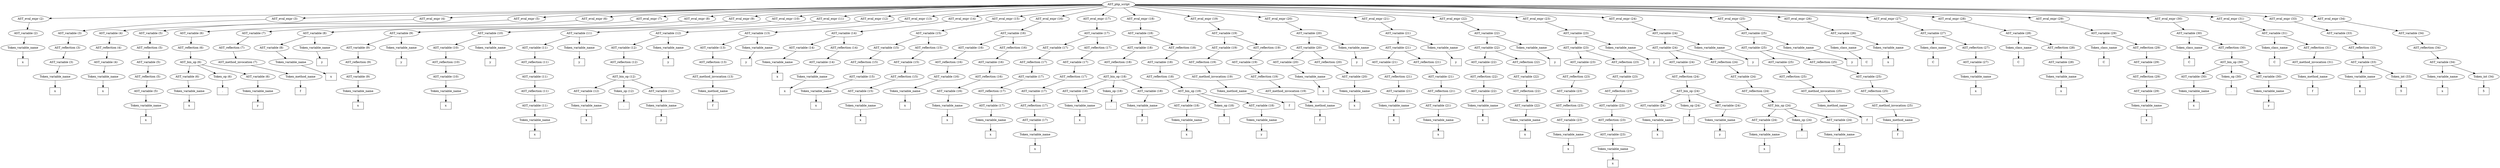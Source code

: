 /*
 * AST in dot format generated by phc -- the PHP compiler
 */

digraph AST {
node_0 [label="AST_php_script"];
node_1 [label="AST_eval_expr (2)"];
node_2 [label="AST_variable (2)"];
node_3 [label="Token_variable_name"];
node_4 [label="x", shape=box]
node_3 -> node_4;
node_2 -> node_3;
node_1 -> node_2;
node_5 [label="AST_eval_expr (3)"];
node_6 [label="AST_variable (3)"];
node_7 [label="AST_reflection (3)"];
node_8 [label="AST_variable (3)"];
node_9 [label="Token_variable_name"];
node_10 [label="x", shape=box]
node_9 -> node_10;
node_8 -> node_9;
node_7 -> node_8;
node_6 -> node_7;
node_5 -> node_6;
node_11 [label="AST_eval_expr (4)"];
node_12 [label="AST_variable (4)"];
node_13 [label="AST_reflection (4)"];
node_14 [label="AST_variable (4)"];
node_15 [label="Token_variable_name"];
node_16 [label="x", shape=box]
node_15 -> node_16;
node_14 -> node_15;
node_13 -> node_14;
node_12 -> node_13;
node_11 -> node_12;
node_17 [label="AST_eval_expr (5)"];
node_18 [label="AST_variable (5)"];
node_19 [label="AST_reflection (5)"];
node_20 [label="AST_variable (5)"];
node_21 [label="AST_reflection (5)"];
node_22 [label="AST_variable (5)"];
node_23 [label="Token_variable_name"];
node_24 [label="x", shape=box]
node_23 -> node_24;
node_22 -> node_23;
node_21 -> node_22;
node_20 -> node_21;
node_19 -> node_20;
node_18 -> node_19;
node_17 -> node_18;
node_25 [label="AST_eval_expr (6)"];
node_26 [label="AST_variable (6)"];
node_27 [label="AST_reflection (6)"];
node_28 [label="AST_bin_op (6)"];
node_29 [label="AST_variable (6)"];
node_30 [label="Token_variable_name"];
node_31 [label="x", shape=box]
node_30 -> node_31;
node_29 -> node_30;
node_32 [label="Token_op (6)"];
node_33 [label=".", shape=box]
node_32 -> node_33;
node_34 [label="AST_variable (6)"];
node_35 [label="Token_variable_name"];
node_36 [label="y", shape=box]
node_35 -> node_36;
node_34 -> node_35;
node_28 -> node_34;
node_28 -> node_32;
node_28 -> node_29;
node_27 -> node_28;
node_26 -> node_27;
node_25 -> node_26;
node_37 [label="AST_eval_expr (7)"];
node_38 [label="AST_variable (7)"];
node_39 [label="AST_reflection (7)"];
node_40 [label="AST_method_invocation (7)"];
node_41 [label="Token_method_name"];
node_42 [label="f", shape=box]
node_41 -> node_42;
node_40 -> node_41;
node_39 -> node_40;
node_38 -> node_39;
node_37 -> node_38;
node_43 [label="AST_eval_expr (8)"];
node_44 [label="AST_variable (8)"];
node_45 [label="AST_variable (8)"];
node_46 [label="Token_variable_name"];
node_47 [label="x", shape=box]
node_46 -> node_47;
node_45 -> node_46;
node_48 [label="Token_variable_name"];
node_49 [label="y", shape=box]
node_48 -> node_49;
node_44 -> node_48;
node_44 -> node_45;
node_43 -> node_44;
node_50 [label="AST_eval_expr (9)"];
node_51 [label="AST_variable (9)"];
node_52 [label="AST_variable (9)"];
node_53 [label="AST_reflection (9)"];
node_54 [label="AST_variable (9)"];
node_55 [label="Token_variable_name"];
node_56 [label="x", shape=box]
node_55 -> node_56;
node_54 -> node_55;
node_53 -> node_54;
node_52 -> node_53;
node_57 [label="Token_variable_name"];
node_58 [label="y", shape=box]
node_57 -> node_58;
node_51 -> node_57;
node_51 -> node_52;
node_50 -> node_51;
node_59 [label="AST_eval_expr (10)"];
node_60 [label="AST_variable (10)"];
node_61 [label="AST_variable (10)"];
node_62 [label="AST_reflection (10)"];
node_63 [label="AST_variable (10)"];
node_64 [label="Token_variable_name"];
node_65 [label="x", shape=box]
node_64 -> node_65;
node_63 -> node_64;
node_62 -> node_63;
node_61 -> node_62;
node_66 [label="Token_variable_name"];
node_67 [label="y", shape=box]
node_66 -> node_67;
node_60 -> node_66;
node_60 -> node_61;
node_59 -> node_60;
node_68 [label="AST_eval_expr (11)"];
node_69 [label="AST_variable (11)"];
node_70 [label="AST_variable (11)"];
node_71 [label="AST_reflection (11)"];
node_72 [label="AST_variable (11)"];
node_73 [label="AST_reflection (11)"];
node_74 [label="AST_variable (11)"];
node_75 [label="Token_variable_name"];
node_76 [label="x", shape=box]
node_75 -> node_76;
node_74 -> node_75;
node_73 -> node_74;
node_72 -> node_73;
node_71 -> node_72;
node_70 -> node_71;
node_77 [label="Token_variable_name"];
node_78 [label="y", shape=box]
node_77 -> node_78;
node_69 -> node_77;
node_69 -> node_70;
node_68 -> node_69;
node_79 [label="AST_eval_expr (12)"];
node_80 [label="AST_variable (12)"];
node_81 [label="AST_variable (12)"];
node_82 [label="AST_reflection (12)"];
node_83 [label="AST_bin_op (12)"];
node_84 [label="AST_variable (12)"];
node_85 [label="Token_variable_name"];
node_86 [label="x", shape=box]
node_85 -> node_86;
node_84 -> node_85;
node_87 [label="Token_op (12)"];
node_88 [label=".", shape=box]
node_87 -> node_88;
node_89 [label="AST_variable (12)"];
node_90 [label="Token_variable_name"];
node_91 [label="y", shape=box]
node_90 -> node_91;
node_89 -> node_90;
node_83 -> node_89;
node_83 -> node_87;
node_83 -> node_84;
node_82 -> node_83;
node_81 -> node_82;
node_92 [label="Token_variable_name"];
node_93 [label="y", shape=box]
node_92 -> node_93;
node_80 -> node_92;
node_80 -> node_81;
node_79 -> node_80;
node_94 [label="AST_eval_expr (13)"];
node_95 [label="AST_variable (13)"];
node_96 [label="AST_variable (13)"];
node_97 [label="AST_reflection (13)"];
node_98 [label="AST_method_invocation (13)"];
node_99 [label="Token_method_name"];
node_100 [label="f", shape=box]
node_99 -> node_100;
node_98 -> node_99;
node_97 -> node_98;
node_96 -> node_97;
node_101 [label="Token_variable_name"];
node_102 [label="y", shape=box]
node_101 -> node_102;
node_95 -> node_101;
node_95 -> node_96;
node_94 -> node_95;
node_103 [label="AST_eval_expr (14)"];
node_104 [label="AST_variable (14)"];
node_105 [label="AST_variable (14)"];
node_106 [label="Token_variable_name"];
node_107 [label="x", shape=box]
node_106 -> node_107;
node_105 -> node_106;
node_108 [label="AST_reflection (14)"];
node_109 [label="AST_variable (14)"];
node_110 [label="Token_variable_name"];
node_111 [label="x", shape=box]
node_110 -> node_111;
node_109 -> node_110;
node_108 -> node_109;
node_104 -> node_108;
node_104 -> node_105;
node_103 -> node_104;
node_112 [label="AST_eval_expr (15)"];
node_113 [label="AST_variable (15)"];
node_114 [label="AST_variable (15)"];
node_115 [label="AST_reflection (15)"];
node_116 [label="AST_variable (15)"];
node_117 [label="Token_variable_name"];
node_118 [label="x", shape=box]
node_117 -> node_118;
node_116 -> node_117;
node_115 -> node_116;
node_114 -> node_115;
node_119 [label="AST_reflection (15)"];
node_120 [label="AST_variable (15)"];
node_121 [label="AST_reflection (15)"];
node_122 [label="AST_variable (15)"];
node_123 [label="Token_variable_name"];
node_124 [label="x", shape=box]
node_123 -> node_124;
node_122 -> node_123;
node_121 -> node_122;
node_120 -> node_121;
node_119 -> node_120;
node_113 -> node_119;
node_113 -> node_114;
node_112 -> node_113;
node_125 [label="AST_eval_expr (16)"];
node_126 [label="AST_variable (16)"];
node_127 [label="AST_variable (16)"];
node_128 [label="AST_reflection (16)"];
node_129 [label="AST_variable (16)"];
node_130 [label="Token_variable_name"];
node_131 [label="x", shape=box]
node_130 -> node_131;
node_129 -> node_130;
node_128 -> node_129;
node_127 -> node_128;
node_132 [label="AST_reflection (16)"];
node_133 [label="AST_variable (16)"];
node_134 [label="AST_reflection (16)"];
node_135 [label="AST_variable (16)"];
node_136 [label="Token_variable_name"];
node_137 [label="x", shape=box]
node_136 -> node_137;
node_135 -> node_136;
node_134 -> node_135;
node_133 -> node_134;
node_132 -> node_133;
node_126 -> node_132;
node_126 -> node_127;
node_125 -> node_126;
node_138 [label="AST_eval_expr (17)"];
node_139 [label="AST_variable (17)"];
node_140 [label="AST_variable (17)"];
node_141 [label="AST_reflection (17)"];
node_142 [label="AST_variable (17)"];
node_143 [label="AST_reflection (17)"];
node_144 [label="AST_variable (17)"];
node_145 [label="Token_variable_name"];
node_146 [label="x", shape=box]
node_145 -> node_146;
node_144 -> node_145;
node_143 -> node_144;
node_142 -> node_143;
node_141 -> node_142;
node_140 -> node_141;
node_147 [label="AST_reflection (17)"];
node_148 [label="AST_variable (17)"];
node_149 [label="AST_reflection (17)"];
node_150 [label="AST_variable (17)"];
node_151 [label="AST_reflection (17)"];
node_152 [label="AST_variable (17)"];
node_153 [label="Token_variable_name"];
node_154 [label="x", shape=box]
node_153 -> node_154;
node_152 -> node_153;
node_151 -> node_152;
node_150 -> node_151;
node_149 -> node_150;
node_148 -> node_149;
node_147 -> node_148;
node_139 -> node_147;
node_139 -> node_140;
node_138 -> node_139;
node_155 [label="AST_eval_expr (18)"];
node_156 [label="AST_variable (18)"];
node_157 [label="AST_variable (18)"];
node_158 [label="AST_reflection (18)"];
node_159 [label="AST_bin_op (18)"];
node_160 [label="AST_variable (18)"];
node_161 [label="Token_variable_name"];
node_162 [label="x", shape=box]
node_161 -> node_162;
node_160 -> node_161;
node_163 [label="Token_op (18)"];
node_164 [label=".", shape=box]
node_163 -> node_164;
node_165 [label="AST_variable (18)"];
node_166 [label="Token_variable_name"];
node_167 [label="y", shape=box]
node_166 -> node_167;
node_165 -> node_166;
node_159 -> node_165;
node_159 -> node_163;
node_159 -> node_160;
node_158 -> node_159;
node_157 -> node_158;
node_168 [label="AST_reflection (18)"];
node_169 [label="AST_variable (18)"];
node_170 [label="AST_reflection (18)"];
node_171 [label="AST_bin_op (18)"];
node_172 [label="AST_variable (18)"];
node_173 [label="Token_variable_name"];
node_174 [label="x", shape=box]
node_173 -> node_174;
node_172 -> node_173;
node_175 [label="Token_op (18)"];
node_176 [label=".", shape=box]
node_175 -> node_176;
node_177 [label="AST_variable (18)"];
node_178 [label="Token_variable_name"];
node_179 [label="y", shape=box]
node_178 -> node_179;
node_177 -> node_178;
node_171 -> node_177;
node_171 -> node_175;
node_171 -> node_172;
node_170 -> node_171;
node_169 -> node_170;
node_168 -> node_169;
node_156 -> node_168;
node_156 -> node_157;
node_155 -> node_156;
node_180 [label="AST_eval_expr (19)"];
node_181 [label="AST_variable (19)"];
node_182 [label="AST_variable (19)"];
node_183 [label="AST_reflection (19)"];
node_184 [label="AST_method_invocation (19)"];
node_185 [label="Token_method_name"];
node_186 [label="f", shape=box]
node_185 -> node_186;
node_184 -> node_185;
node_183 -> node_184;
node_182 -> node_183;
node_187 [label="AST_reflection (19)"];
node_188 [label="AST_variable (19)"];
node_189 [label="AST_reflection (19)"];
node_190 [label="AST_method_invocation (19)"];
node_191 [label="Token_method_name"];
node_192 [label="f", shape=box]
node_191 -> node_192;
node_190 -> node_191;
node_189 -> node_190;
node_188 -> node_189;
node_187 -> node_188;
node_181 -> node_187;
node_181 -> node_182;
node_180 -> node_181;
node_193 [label="AST_eval_expr (20)"];
node_194 [label="AST_variable (20)"];
node_195 [label="AST_variable (20)"];
node_196 [label="AST_variable (20)"];
node_197 [label="Token_variable_name"];
node_198 [label="x", shape=box]
node_197 -> node_198;
node_196 -> node_197;
node_199 [label="AST_reflection (20)"];
node_200 [label="AST_variable (20)"];
node_201 [label="Token_variable_name"];
node_202 [label="x", shape=box]
node_201 -> node_202;
node_200 -> node_201;
node_199 -> node_200;
node_195 -> node_199;
node_195 -> node_196;
node_203 [label="Token_variable_name"];
node_204 [label="y", shape=box]
node_203 -> node_204;
node_194 -> node_203;
node_194 -> node_195;
node_193 -> node_194;
node_205 [label="AST_eval_expr (21)"];
node_206 [label="AST_variable (21)"];
node_207 [label="AST_variable (21)"];
node_208 [label="AST_variable (21)"];
node_209 [label="AST_reflection (21)"];
node_210 [label="AST_variable (21)"];
node_211 [label="Token_variable_name"];
node_212 [label="x", shape=box]
node_211 -> node_212;
node_210 -> node_211;
node_209 -> node_210;
node_208 -> node_209;
node_213 [label="AST_reflection (21)"];
node_214 [label="AST_variable (21)"];
node_215 [label="AST_reflection (21)"];
node_216 [label="AST_variable (21)"];
node_217 [label="Token_variable_name"];
node_218 [label="x", shape=box]
node_217 -> node_218;
node_216 -> node_217;
node_215 -> node_216;
node_214 -> node_215;
node_213 -> node_214;
node_207 -> node_213;
node_207 -> node_208;
node_219 [label="Token_variable_name"];
node_220 [label="y", shape=box]
node_219 -> node_220;
node_206 -> node_219;
node_206 -> node_207;
node_205 -> node_206;
node_221 [label="AST_eval_expr (22)"];
node_222 [label="AST_variable (22)"];
node_223 [label="AST_variable (22)"];
node_224 [label="AST_variable (22)"];
node_225 [label="AST_reflection (22)"];
node_226 [label="AST_variable (22)"];
node_227 [label="Token_variable_name"];
node_228 [label="x", shape=box]
node_227 -> node_228;
node_226 -> node_227;
node_225 -> node_226;
node_224 -> node_225;
node_229 [label="AST_reflection (22)"];
node_230 [label="AST_variable (22)"];
node_231 [label="AST_reflection (22)"];
node_232 [label="AST_variable (22)"];
node_233 [label="Token_variable_name"];
node_234 [label="x", shape=box]
node_233 -> node_234;
node_232 -> node_233;
node_231 -> node_232;
node_230 -> node_231;
node_229 -> node_230;
node_223 -> node_229;
node_223 -> node_224;
node_235 [label="Token_variable_name"];
node_236 [label="y", shape=box]
node_235 -> node_236;
node_222 -> node_235;
node_222 -> node_223;
node_221 -> node_222;
node_237 [label="AST_eval_expr (23)"];
node_238 [label="AST_variable (23)"];
node_239 [label="AST_variable (23)"];
node_240 [label="AST_variable (23)"];
node_241 [label="AST_reflection (23)"];
node_242 [label="AST_variable (23)"];
node_243 [label="AST_reflection (23)"];
node_244 [label="AST_variable (23)"];
node_245 [label="Token_variable_name"];
node_246 [label="x", shape=box]
node_245 -> node_246;
node_244 -> node_245;
node_243 -> node_244;
node_242 -> node_243;
node_241 -> node_242;
node_240 -> node_241;
node_247 [label="AST_reflection (23)"];
node_248 [label="AST_variable (23)"];
node_249 [label="AST_reflection (23)"];
node_250 [label="AST_variable (23)"];
node_251 [label="AST_reflection (23)"];
node_252 [label="AST_variable (23)"];
node_253 [label="Token_variable_name"];
node_254 [label="x", shape=box]
node_253 -> node_254;
node_252 -> node_253;
node_251 -> node_252;
node_250 -> node_251;
node_249 -> node_250;
node_248 -> node_249;
node_247 -> node_248;
node_239 -> node_247;
node_239 -> node_240;
node_255 [label="Token_variable_name"];
node_256 [label="y", shape=box]
node_255 -> node_256;
node_238 -> node_255;
node_238 -> node_239;
node_237 -> node_238;
node_257 [label="AST_eval_expr (24)"];
node_258 [label="AST_variable (24)"];
node_259 [label="AST_variable (24)"];
node_260 [label="AST_variable (24)"];
node_261 [label="AST_reflection (24)"];
node_262 [label="AST_bin_op (24)"];
node_263 [label="AST_variable (24)"];
node_264 [label="Token_variable_name"];
node_265 [label="x", shape=box]
node_264 -> node_265;
node_263 -> node_264;
node_266 [label="Token_op (24)"];
node_267 [label=".", shape=box]
node_266 -> node_267;
node_268 [label="AST_variable (24)"];
node_269 [label="Token_variable_name"];
node_270 [label="y", shape=box]
node_269 -> node_270;
node_268 -> node_269;
node_262 -> node_268;
node_262 -> node_266;
node_262 -> node_263;
node_261 -> node_262;
node_260 -> node_261;
node_271 [label="AST_reflection (24)"];
node_272 [label="AST_variable (24)"];
node_273 [label="AST_reflection (24)"];
node_274 [label="AST_bin_op (24)"];
node_275 [label="AST_variable (24)"];
node_276 [label="Token_variable_name"];
node_277 [label="x", shape=box]
node_276 -> node_277;
node_275 -> node_276;
node_278 [label="Token_op (24)"];
node_279 [label=".", shape=box]
node_278 -> node_279;
node_280 [label="AST_variable (24)"];
node_281 [label="Token_variable_name"];
node_282 [label="y", shape=box]
node_281 -> node_282;
node_280 -> node_281;
node_274 -> node_280;
node_274 -> node_278;
node_274 -> node_275;
node_273 -> node_274;
node_272 -> node_273;
node_271 -> node_272;
node_259 -> node_271;
node_259 -> node_260;
node_283 [label="Token_variable_name"];
node_284 [label="y", shape=box]
node_283 -> node_284;
node_258 -> node_283;
node_258 -> node_259;
node_257 -> node_258;
node_285 [label="AST_eval_expr (25)"];
node_286 [label="AST_variable (25)"];
node_287 [label="AST_variable (25)"];
node_288 [label="AST_variable (25)"];
node_289 [label="AST_reflection (25)"];
node_290 [label="AST_method_invocation (25)"];
node_291 [label="Token_method_name"];
node_292 [label="f", shape=box]
node_291 -> node_292;
node_290 -> node_291;
node_289 -> node_290;
node_288 -> node_289;
node_293 [label="AST_reflection (25)"];
node_294 [label="AST_variable (25)"];
node_295 [label="AST_reflection (25)"];
node_296 [label="AST_method_invocation (25)"];
node_297 [label="Token_method_name"];
node_298 [label="f", shape=box]
node_297 -> node_298;
node_296 -> node_297;
node_295 -> node_296;
node_294 -> node_295;
node_293 -> node_294;
node_287 -> node_293;
node_287 -> node_288;
node_299 [label="Token_variable_name"];
node_300 [label="y", shape=box]
node_299 -> node_300;
node_286 -> node_299;
node_286 -> node_287;
node_285 -> node_286;
node_301 [label="AST_eval_expr (26)"];
node_302 [label="AST_variable (26)"];
node_303 [label="Token_class_name"];
node_304 [label="C", shape=box]
node_303 -> node_304;
node_305 [label="Token_variable_name"];
node_306 [label="x", shape=box]
node_305 -> node_306;
node_302 -> node_305;
node_302 -> node_303;
node_301 -> node_302;
node_307 [label="AST_eval_expr (27)"];
node_308 [label="AST_variable (27)"];
node_309 [label="Token_class_name"];
node_310 [label="C", shape=box]
node_309 -> node_310;
node_311 [label="AST_reflection (27)"];
node_312 [label="AST_variable (27)"];
node_313 [label="Token_variable_name"];
node_314 [label="x", shape=box]
node_313 -> node_314;
node_312 -> node_313;
node_311 -> node_312;
node_308 -> node_311;
node_308 -> node_309;
node_307 -> node_308;
node_315 [label="AST_eval_expr (28)"];
node_316 [label="AST_variable (28)"];
node_317 [label="Token_class_name"];
node_318 [label="C", shape=box]
node_317 -> node_318;
node_319 [label="AST_reflection (28)"];
node_320 [label="AST_variable (28)"];
node_321 [label="Token_variable_name"];
node_322 [label="x", shape=box]
node_321 -> node_322;
node_320 -> node_321;
node_319 -> node_320;
node_316 -> node_319;
node_316 -> node_317;
node_315 -> node_316;
node_323 [label="AST_eval_expr (29)"];
node_324 [label="AST_variable (29)"];
node_325 [label="Token_class_name"];
node_326 [label="C", shape=box]
node_325 -> node_326;
node_327 [label="AST_reflection (29)"];
node_328 [label="AST_variable (29)"];
node_329 [label="AST_reflection (29)"];
node_330 [label="AST_variable (29)"];
node_331 [label="Token_variable_name"];
node_332 [label="x", shape=box]
node_331 -> node_332;
node_330 -> node_331;
node_329 -> node_330;
node_328 -> node_329;
node_327 -> node_328;
node_324 -> node_327;
node_324 -> node_325;
node_323 -> node_324;
node_333 [label="AST_eval_expr (30)"];
node_334 [label="AST_variable (30)"];
node_335 [label="Token_class_name"];
node_336 [label="C", shape=box]
node_335 -> node_336;
node_337 [label="AST_reflection (30)"];
node_338 [label="AST_bin_op (30)"];
node_339 [label="AST_variable (30)"];
node_340 [label="Token_variable_name"];
node_341 [label="x", shape=box]
node_340 -> node_341;
node_339 -> node_340;
node_342 [label="Token_op (30)"];
node_343 [label=".", shape=box]
node_342 -> node_343;
node_344 [label="AST_variable (30)"];
node_345 [label="Token_variable_name"];
node_346 [label="y", shape=box]
node_345 -> node_346;
node_344 -> node_345;
node_338 -> node_344;
node_338 -> node_342;
node_338 -> node_339;
node_337 -> node_338;
node_334 -> node_337;
node_334 -> node_335;
node_333 -> node_334;
node_347 [label="AST_eval_expr (31)"];
node_348 [label="AST_variable (31)"];
node_349 [label="Token_class_name"];
node_350 [label="C", shape=box]
node_349 -> node_350;
node_351 [label="AST_reflection (31)"];
node_352 [label="AST_method_invocation (31)"];
node_353 [label="Token_method_name"];
node_354 [label="f", shape=box]
node_353 -> node_354;
node_352 -> node_353;
node_351 -> node_352;
node_348 -> node_351;
node_348 -> node_349;
node_347 -> node_348;
node_355 [label="AST_eval_expr (33)"];
node_356 [label="AST_variable (33)"];
node_357 [label="AST_reflection (33)"];
node_358 [label="AST_variable (33)"];
node_359 [label="Token_variable_name"];
node_360 [label="x", shape=box]
node_359 -> node_360;
node_361 [label="Token_int (33)"];
node_362 [label="5", shape=box]
node_361 -> node_362;
node_358 -> node_361;
node_358 -> node_359;
node_357 -> node_358;
node_356 -> node_357;
node_355 -> node_356;
node_363 [label="AST_eval_expr (34)"];
node_364 [label="AST_variable (34)"];
node_365 [label="AST_reflection (34)"];
node_366 [label="AST_variable (34)"];
node_367 [label="Token_variable_name"];
node_368 [label="x", shape=box]
node_367 -> node_368;
node_369 [label="Token_int (34)"];
node_370 [label="5", shape=box]
node_369 -> node_370;
node_366 -> node_369;
node_366 -> node_367;
node_365 -> node_366;
node_364 -> node_365;
node_363 -> node_364;
node_0 -> node_363;
node_0 -> node_355;
node_0 -> node_347;
node_0 -> node_333;
node_0 -> node_323;
node_0 -> node_315;
node_0 -> node_307;
node_0 -> node_301;
node_0 -> node_285;
node_0 -> node_257;
node_0 -> node_237;
node_0 -> node_221;
node_0 -> node_205;
node_0 -> node_193;
node_0 -> node_180;
node_0 -> node_155;
node_0 -> node_138;
node_0 -> node_125;
node_0 -> node_112;
node_0 -> node_103;
node_0 -> node_94;
node_0 -> node_79;
node_0 -> node_68;
node_0 -> node_59;
node_0 -> node_50;
node_0 -> node_43;
node_0 -> node_37;
node_0 -> node_25;
node_0 -> node_17;
node_0 -> node_11;
node_0 -> node_5;
node_0 -> node_1;
}
